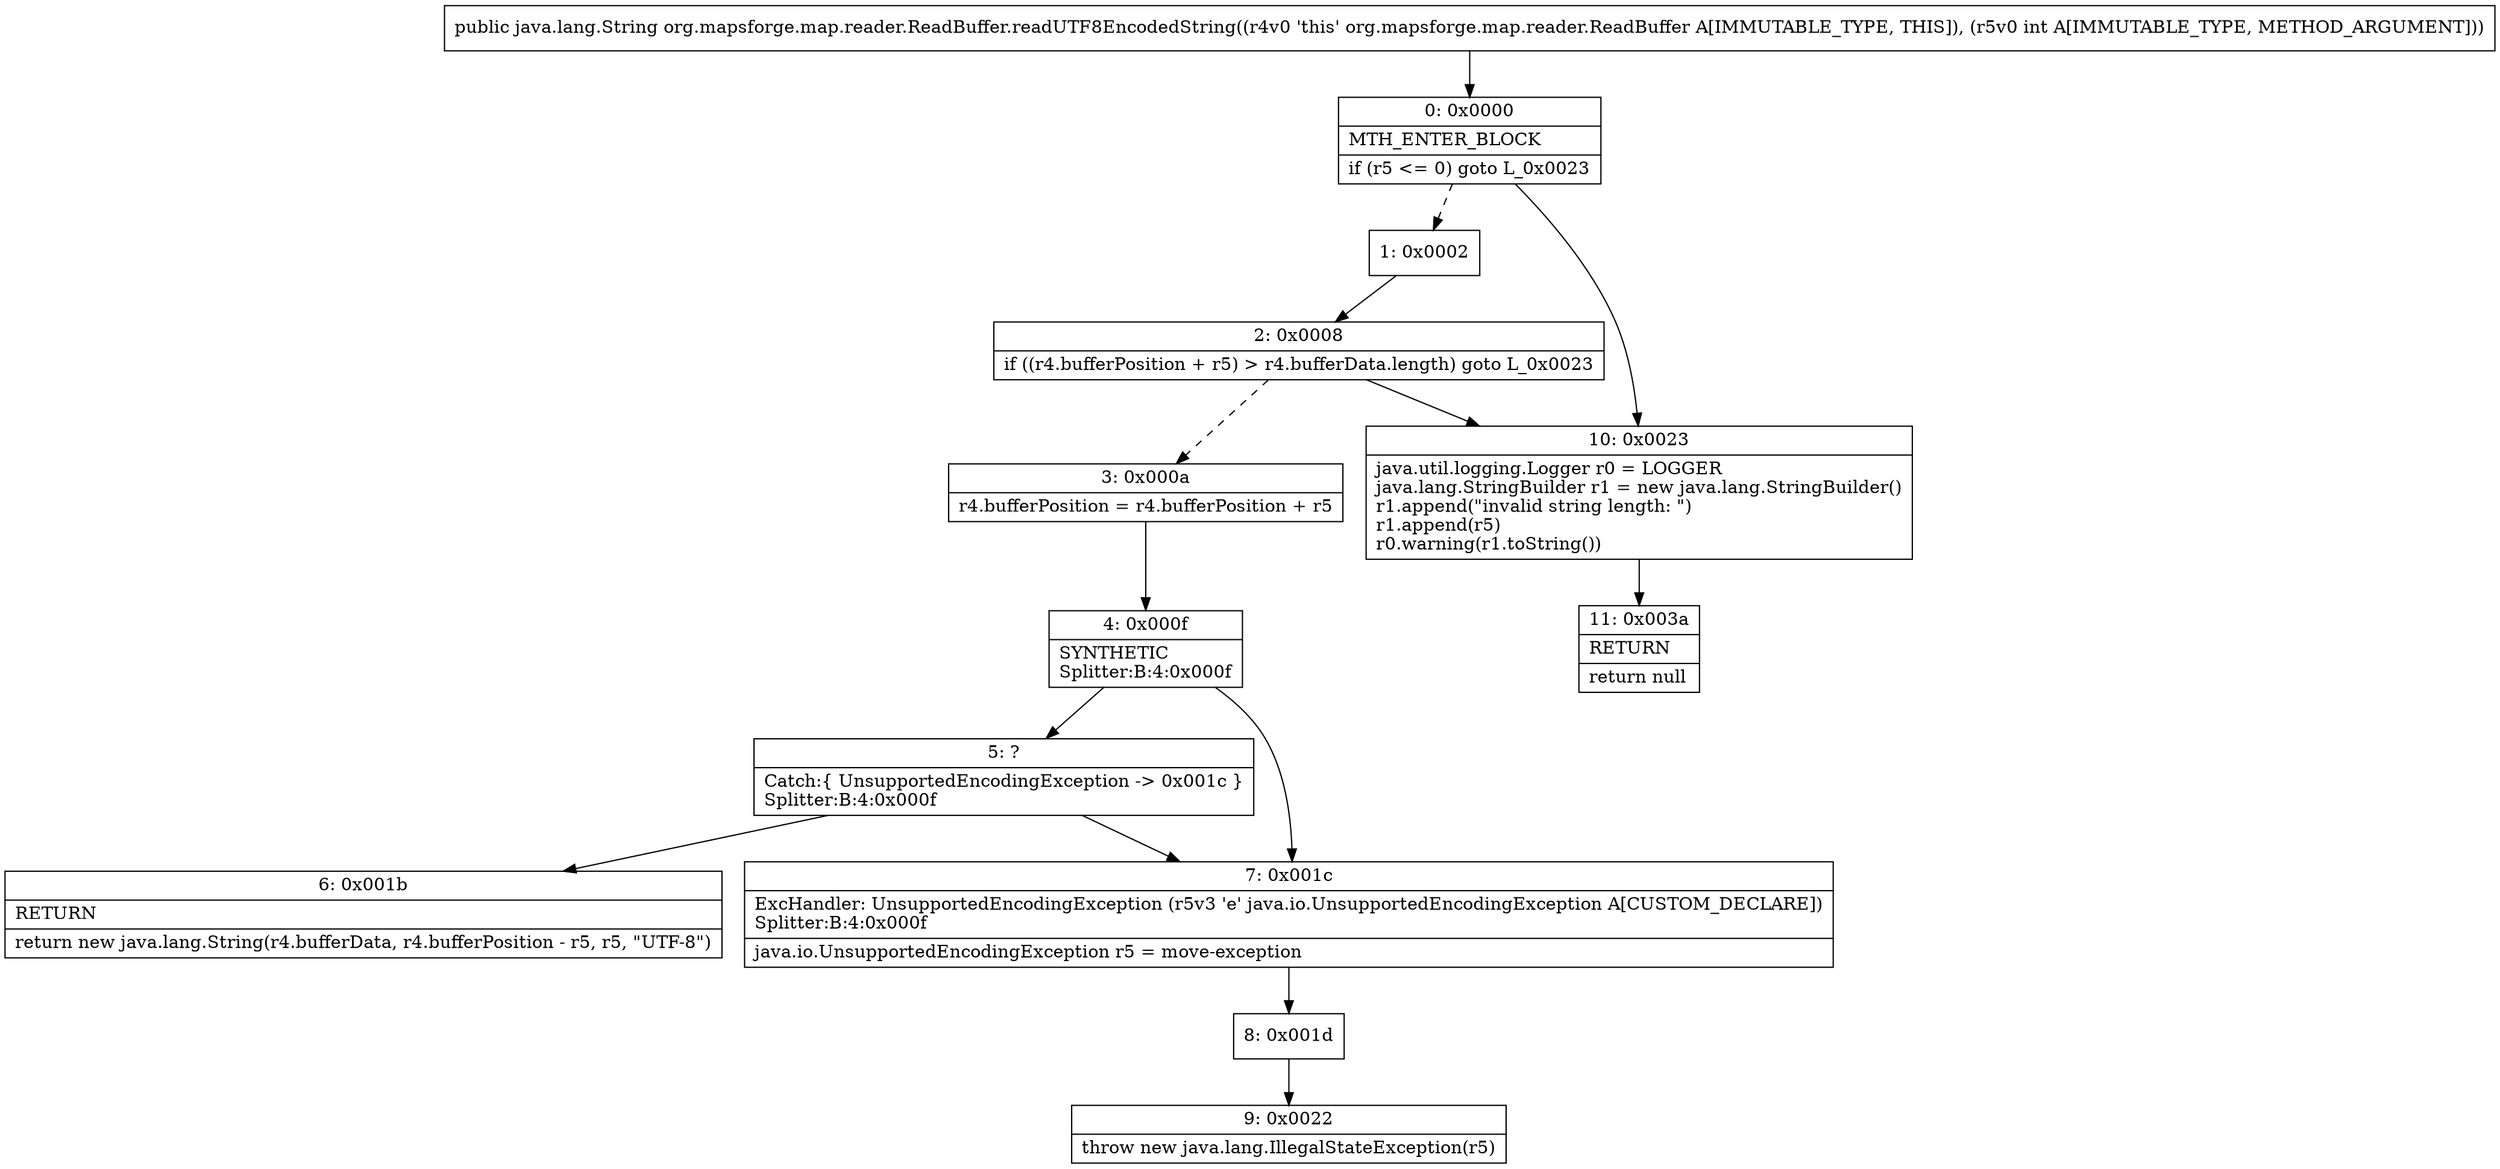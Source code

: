 digraph "CFG fororg.mapsforge.map.reader.ReadBuffer.readUTF8EncodedString(I)Ljava\/lang\/String;" {
Node_0 [shape=record,label="{0\:\ 0x0000|MTH_ENTER_BLOCK\l|if (r5 \<= 0) goto L_0x0023\l}"];
Node_1 [shape=record,label="{1\:\ 0x0002}"];
Node_2 [shape=record,label="{2\:\ 0x0008|if ((r4.bufferPosition + r5) \> r4.bufferData.length) goto L_0x0023\l}"];
Node_3 [shape=record,label="{3\:\ 0x000a|r4.bufferPosition = r4.bufferPosition + r5\l}"];
Node_4 [shape=record,label="{4\:\ 0x000f|SYNTHETIC\lSplitter:B:4:0x000f\l}"];
Node_5 [shape=record,label="{5\:\ ?|Catch:\{ UnsupportedEncodingException \-\> 0x001c \}\lSplitter:B:4:0x000f\l}"];
Node_6 [shape=record,label="{6\:\ 0x001b|RETURN\l|return new java.lang.String(r4.bufferData, r4.bufferPosition \- r5, r5, \"UTF\-8\")\l}"];
Node_7 [shape=record,label="{7\:\ 0x001c|ExcHandler: UnsupportedEncodingException (r5v3 'e' java.io.UnsupportedEncodingException A[CUSTOM_DECLARE])\lSplitter:B:4:0x000f\l|java.io.UnsupportedEncodingException r5 = move\-exception\l}"];
Node_8 [shape=record,label="{8\:\ 0x001d}"];
Node_9 [shape=record,label="{9\:\ 0x0022|throw new java.lang.IllegalStateException(r5)\l}"];
Node_10 [shape=record,label="{10\:\ 0x0023|java.util.logging.Logger r0 = LOGGER\ljava.lang.StringBuilder r1 = new java.lang.StringBuilder()\lr1.append(\"invalid string length: \")\lr1.append(r5)\lr0.warning(r1.toString())\l}"];
Node_11 [shape=record,label="{11\:\ 0x003a|RETURN\l|return null\l}"];
MethodNode[shape=record,label="{public java.lang.String org.mapsforge.map.reader.ReadBuffer.readUTF8EncodedString((r4v0 'this' org.mapsforge.map.reader.ReadBuffer A[IMMUTABLE_TYPE, THIS]), (r5v0 int A[IMMUTABLE_TYPE, METHOD_ARGUMENT])) }"];
MethodNode -> Node_0;
Node_0 -> Node_1[style=dashed];
Node_0 -> Node_10;
Node_1 -> Node_2;
Node_2 -> Node_3[style=dashed];
Node_2 -> Node_10;
Node_3 -> Node_4;
Node_4 -> Node_5;
Node_4 -> Node_7;
Node_5 -> Node_6;
Node_5 -> Node_7;
Node_7 -> Node_8;
Node_8 -> Node_9;
Node_10 -> Node_11;
}

